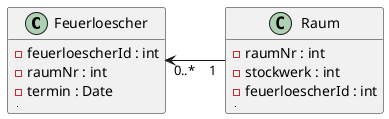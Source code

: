 @startuml
'https://plantuml.com/class-diagram
left to right direction
Feuerloescher "0..*" <-- "1" Raum


class Raum {
 -raumNr : int
 -stockwerk : int
 -feuerloescherId : int
 ||
}




class Feuerloescher {
    -feuerloescherId : int
    -raumNr : int
    -termin : Date
    ||
}

@enduml